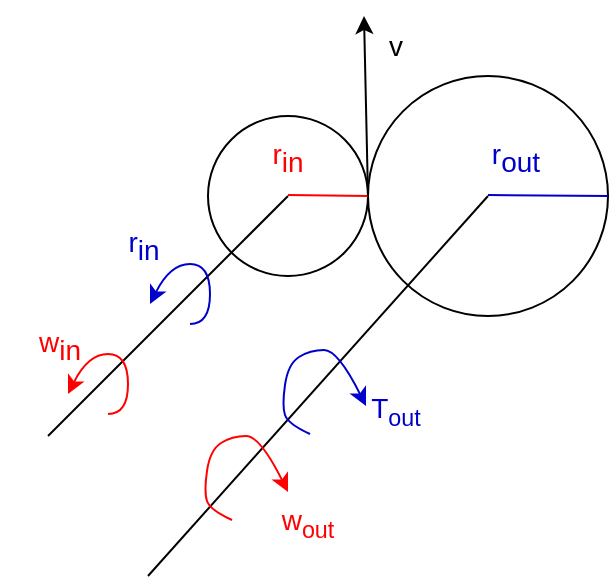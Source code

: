 <mxfile version="24.4.0" type="device">
  <diagram name="Page-1" id="KA3noTx8yFvVziYUVasQ">
    <mxGraphModel dx="550" dy="370" grid="1" gridSize="14" guides="1" tooltips="1" connect="1" arrows="1" fold="1" page="1" pageScale="1" pageWidth="1100" pageHeight="850" math="0" shadow="0">
      <root>
        <mxCell id="0" />
        <mxCell id="1" parent="0" />
        <mxCell id="RZdJj2LkiasAtQOt6Trg-1" value="" style="ellipse;whiteSpace=wrap;html=1;aspect=fixed;fillColor=none;" vertex="1" parent="1">
          <mxGeometry x="160" y="120" width="80" height="80" as="geometry" />
        </mxCell>
        <mxCell id="RZdJj2LkiasAtQOt6Trg-2" value="" style="ellipse;whiteSpace=wrap;html=1;aspect=fixed;fillColor=none;" vertex="1" parent="1">
          <mxGeometry x="240" y="100" width="120" height="120" as="geometry" />
        </mxCell>
        <mxCell id="RZdJj2LkiasAtQOt6Trg-3" value="" style="endArrow=none;html=1;rounded=0;" edge="1" parent="1">
          <mxGeometry width="50" height="50" relative="1" as="geometry">
            <mxPoint x="80" y="280" as="sourcePoint" />
            <mxPoint x="200" y="160" as="targetPoint" />
          </mxGeometry>
        </mxCell>
        <mxCell id="RZdJj2LkiasAtQOt6Trg-4" value="" style="endArrow=none;html=1;rounded=0;" edge="1" parent="1">
          <mxGeometry width="50" height="50" relative="1" as="geometry">
            <mxPoint x="130" y="350" as="sourcePoint" />
            <mxPoint x="300" y="160" as="targetPoint" />
          </mxGeometry>
        </mxCell>
        <mxCell id="RZdJj2LkiasAtQOt6Trg-5" value="" style="endArrow=none;html=1;rounded=0;entryX=1;entryY=0.5;entryDx=0;entryDy=0;fontColor=#FF0000;strokeColor=#FF0000;" edge="1" parent="1" target="RZdJj2LkiasAtQOt6Trg-1">
          <mxGeometry width="50" height="50" relative="1" as="geometry">
            <mxPoint x="200" y="159.5" as="sourcePoint" />
            <mxPoint x="270" y="159.5" as="targetPoint" />
          </mxGeometry>
        </mxCell>
        <mxCell id="RZdJj2LkiasAtQOt6Trg-6" value="" style="endArrow=none;html=1;rounded=0;entryX=1;entryY=0.5;entryDx=0;entryDy=0;strokeColor=#0000CC;" edge="1" parent="1" target="RZdJj2LkiasAtQOt6Trg-2">
          <mxGeometry width="50" height="50" relative="1" as="geometry">
            <mxPoint x="300" y="159.5" as="sourcePoint" />
            <mxPoint x="340" y="160" as="targetPoint" />
          </mxGeometry>
        </mxCell>
        <mxCell id="RZdJj2LkiasAtQOt6Trg-10" value="" style="curved=1;endArrow=classic;html=1;rounded=0;strokeColor=#0000CC;" edge="1" parent="1">
          <mxGeometry width="50" height="50" relative="1" as="geometry">
            <mxPoint x="151" y="224" as="sourcePoint" />
            <mxPoint x="131" y="214" as="targetPoint" />
            <Array as="points">
              <mxPoint x="161" y="224" />
              <mxPoint x="161" y="194" />
              <mxPoint x="141" y="194" />
            </Array>
          </mxGeometry>
        </mxCell>
        <mxCell id="RZdJj2LkiasAtQOt6Trg-11" value="" style="curved=1;endArrow=classic;html=1;rounded=0;strokeColor=#FF0000;" edge="1" parent="1">
          <mxGeometry width="50" height="50" relative="1" as="geometry">
            <mxPoint x="110" y="269" as="sourcePoint" />
            <mxPoint x="90" y="259" as="targetPoint" />
            <Array as="points">
              <mxPoint x="120" y="269" />
              <mxPoint x="120" y="239" />
              <mxPoint x="100" y="239" />
            </Array>
          </mxGeometry>
        </mxCell>
        <mxCell id="RZdJj2LkiasAtQOt6Trg-13" value="" style="curved=1;endArrow=classic;html=1;rounded=0;strokeColor=#FF0000;" edge="1" parent="1">
          <mxGeometry width="50" height="50" relative="1" as="geometry">
            <mxPoint x="172" y="322" as="sourcePoint" />
            <mxPoint x="200" y="308" as="targetPoint" />
            <Array as="points">
              <mxPoint x="172" y="322" />
              <mxPoint x="161" y="317" />
              <mxPoint x="158" y="308" />
              <mxPoint x="161" y="287" />
              <mxPoint x="172" y="280" />
              <mxPoint x="186" y="280" />
            </Array>
          </mxGeometry>
        </mxCell>
        <mxCell id="RZdJj2LkiasAtQOt6Trg-14" value="r&lt;sub style=&quot;font-size: 14px;&quot;&gt;in&lt;/sub&gt;" style="text;html=1;align=center;verticalAlign=middle;whiteSpace=wrap;rounded=0;fontSize=14;fontColor=#0000CC;" vertex="1" parent="1">
          <mxGeometry x="98" y="170" width="60" height="30" as="geometry" />
        </mxCell>
        <mxCell id="RZdJj2LkiasAtQOt6Trg-16" value="" style="curved=1;endArrow=classic;html=1;rounded=0;strokeColor=#0000CC;" edge="1" parent="1">
          <mxGeometry width="50" height="50" relative="1" as="geometry">
            <mxPoint x="211" y="279" as="sourcePoint" />
            <mxPoint x="239" y="265" as="targetPoint" />
            <Array as="points">
              <mxPoint x="211" y="279" />
              <mxPoint x="200" y="274" />
              <mxPoint x="197" y="265" />
              <mxPoint x="200" y="244" />
              <mxPoint x="211" y="237" />
              <mxPoint x="225" y="237" />
            </Array>
          </mxGeometry>
        </mxCell>
        <mxCell id="RZdJj2LkiasAtQOt6Trg-17" value="&lt;span style=&quot;font-size: 14px;&quot;&gt;w&lt;/span&gt;&lt;sub style=&quot;font-size: 14px;&quot;&gt;in&lt;/sub&gt;" style="text;html=1;align=center;verticalAlign=middle;whiteSpace=wrap;rounded=0;fontSize=14;fontColor=#FF0000;" vertex="1" parent="1">
          <mxGeometry x="56" y="220" width="60" height="30" as="geometry" />
        </mxCell>
        <mxCell id="RZdJj2LkiasAtQOt6Trg-19" value="T&lt;sub&gt;out&lt;/sub&gt;" style="text;html=1;align=center;verticalAlign=middle;whiteSpace=wrap;rounded=0;fontSize=14;fontColor=#0000CC;" vertex="1" parent="1">
          <mxGeometry x="224" y="252" width="60" height="30" as="geometry" />
        </mxCell>
        <mxCell id="RZdJj2LkiasAtQOt6Trg-20" value="w&lt;sub&gt;out&lt;/sub&gt;" style="text;html=1;align=center;verticalAlign=middle;whiteSpace=wrap;rounded=0;fontSize=14;fontColor=#FF0000;" vertex="1" parent="1">
          <mxGeometry x="180" y="308" width="60" height="30" as="geometry" />
        </mxCell>
        <mxCell id="RZdJj2LkiasAtQOt6Trg-22" value="r&lt;sub style=&quot;font-size: 14px;&quot;&gt;in&lt;/sub&gt;" style="text;html=1;align=center;verticalAlign=middle;whiteSpace=wrap;rounded=0;fontSize=14;fontColor=#FF0000;" vertex="1" parent="1">
          <mxGeometry x="170" y="126" width="60" height="30" as="geometry" />
        </mxCell>
        <mxCell id="RZdJj2LkiasAtQOt6Trg-23" value="r&lt;sub style=&quot;font-size: 14px;&quot;&gt;out&lt;/sub&gt;" style="text;html=1;align=center;verticalAlign=middle;whiteSpace=wrap;rounded=0;fontSize=14;fontColor=#0000CC;" vertex="1" parent="1">
          <mxGeometry x="284" y="126" width="60" height="30" as="geometry" />
        </mxCell>
        <mxCell id="RZdJj2LkiasAtQOt6Trg-24" value="" style="endArrow=classic;html=1;rounded=0;exitX=1;exitY=0.5;exitDx=0;exitDy=0;" edge="1" parent="1" source="RZdJj2LkiasAtQOt6Trg-1">
          <mxGeometry width="50" height="50" relative="1" as="geometry">
            <mxPoint x="196" y="126" as="sourcePoint" />
            <mxPoint x="238" y="70" as="targetPoint" />
          </mxGeometry>
        </mxCell>
        <mxCell id="RZdJj2LkiasAtQOt6Trg-25" value="v" style="text;html=1;align=center;verticalAlign=middle;whiteSpace=wrap;rounded=0;fontSize=14;fontColor=#000000;" vertex="1" parent="1">
          <mxGeometry x="224" y="70" width="60" height="30" as="geometry" />
        </mxCell>
      </root>
    </mxGraphModel>
  </diagram>
</mxfile>
